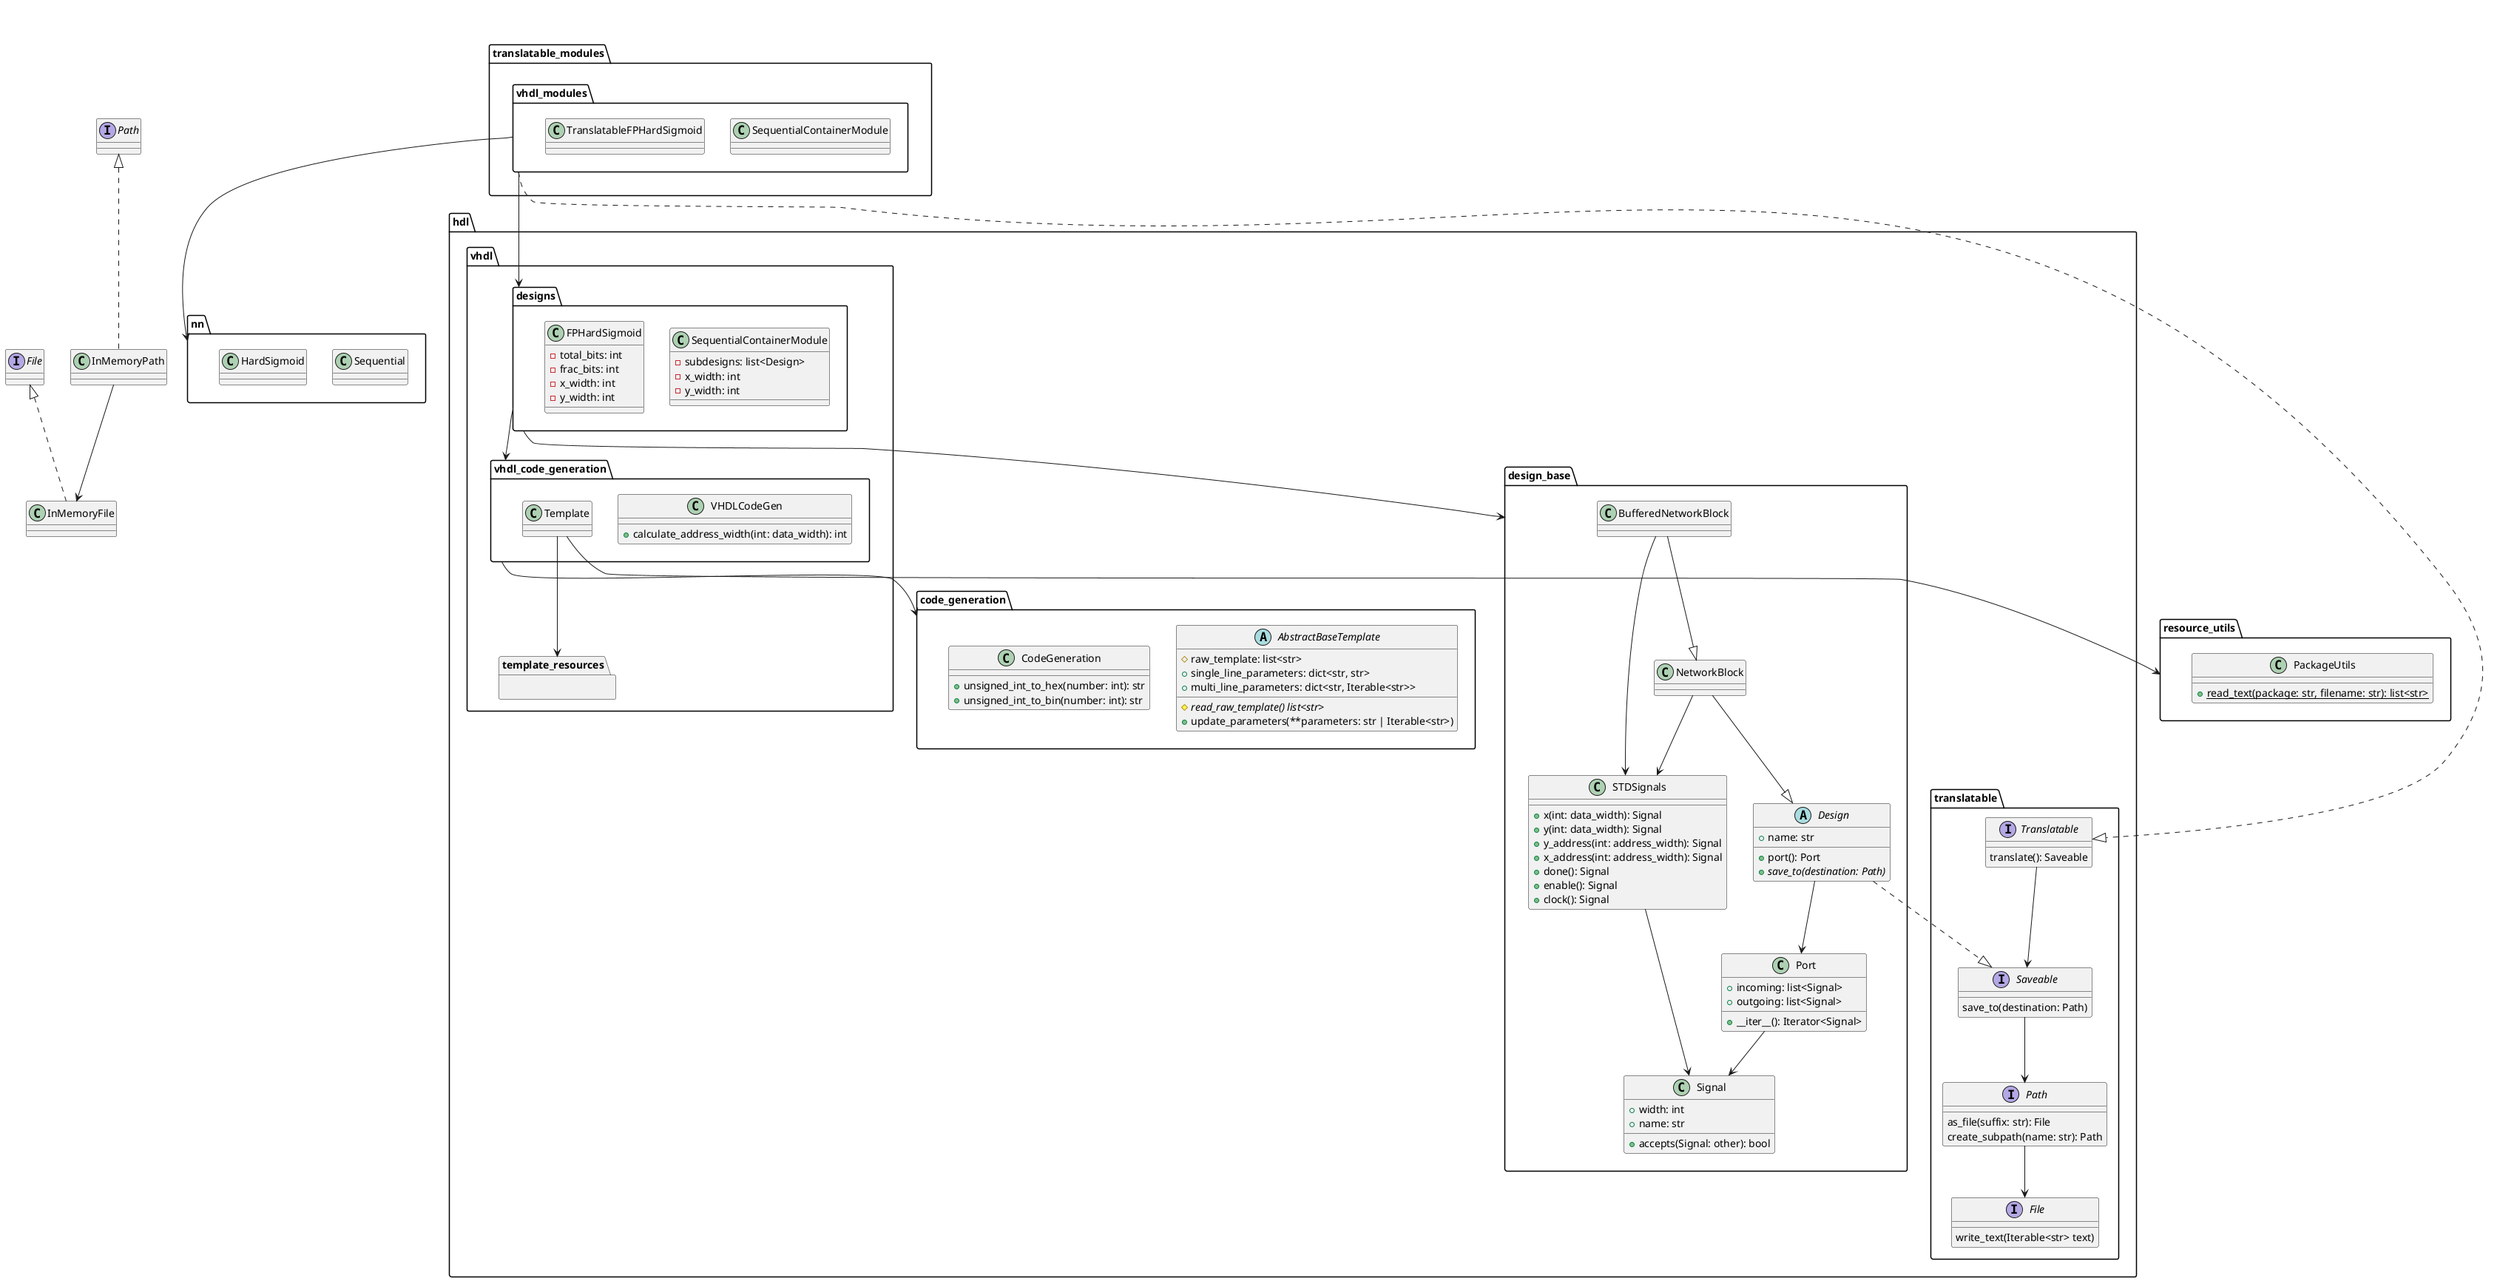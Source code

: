 @startuml
package nn {
  class Sequential
  class HardSigmoid
}

package resource_utils {
    class PackageUtils {
        +{static}read_text(package: str, filename: str): list<str>
    }
}
package hdl {
  package translatable {
    interface Translatable {
      translate(): Saveable
    }
    interface Saveable {
        save_to(destination: Path)
    }
    interface Path {
        as_file(suffix: str): File
        create_subpath(name: str): Path
    }
    interface File {
        write_text(Iterable<str> text)
    }
  }
    package code_generation {
        abstract class AbstractBaseTemplate {
            #{abstract}read_raw_template() list<str>
            #raw_template: list<str>
            +update_parameters(**parameters: str | Iterable<str>)
            +single_line_parameters: dict<str, str>
            +multi_line_parameters: dict<str, Iterable<str>>
        }
        class CodeGeneration {
            +unsigned_int_to_hex(number: int): str
            +unsigned_int_to_bin(number: int): str
        }
    }

         package design_base {
                class BufferedNetworkBlock
                class NetworkBlock
                class STDSignals {
                  +x(int: data_width): Signal
                  +y(int: data_width): Signal
                  +y_address(int: address_width): Signal
                  +x_address(int: address_width): Signal
                  +done(): Signal
                  +enable(): Signal
                  +clock(): Signal
                }
                class Port {
                  +incoming: list<Signal>
                  +outgoing: list<Signal>
                  +__iter__(): Iterator<Signal>
                }
                abstract class Design {
                  +name: str
                  +port(): Port
                  +{abstract}save_to(destination: Path)
                }

                class Signal {
                  +accepts(Signal: other): bool
                  +width: int
                  +name: str
                }

            }



    package vhdl {

        package template_resources {}
        package vhdl_code_generation {
            class VHDLCodeGen {
                +calculate_address_width(int: data_width): int
            }
            class VHDLTemplate as "Template"
        }

        package designs {


            class SequentialContainerModule {
                -subdesigns: list<Design>
                -x_width: int
                -y_width: int
            }

            class FPHardSigmoid {
                -total_bits: int
                -frac_bits: int
                -x_width: int
                -y_width: int
            }

            BufferedNetworkBlock --|> NetworkBlock
            NetworkBlock --> STDSignals
            BufferedNetworkBlock --> STDSignals
            STDSignals --> Signal
            Design --> Port
            NetworkBlock --|> Design
            Design ..|> Saveable
            Saveable --> Path
            Path --> File
            Port --> Signal
            VHDLTemplate --> resource_utils
            VHDLTemplate --> template_resources
        }
        designs --> design_base


    }


}
package translatable_modules {
package vhdl_modules {
        class TranslatableSequentialContainerModule as "SequentialContainerModule"  {
        }
        class TranslatableFPHardSigmoid
    }
}
vhdl_modules --> nn
vhdl_modules --> designs
designs --> vhdl_code_generation
vhdl_code_generation --> code_generation
class InMemoryFile implements File
class InMemoryPath implements Path
InMemoryPath --> InMemoryFile


Translatable --> Saveable

vhdl_modules ..|> Translatable



@enduml
